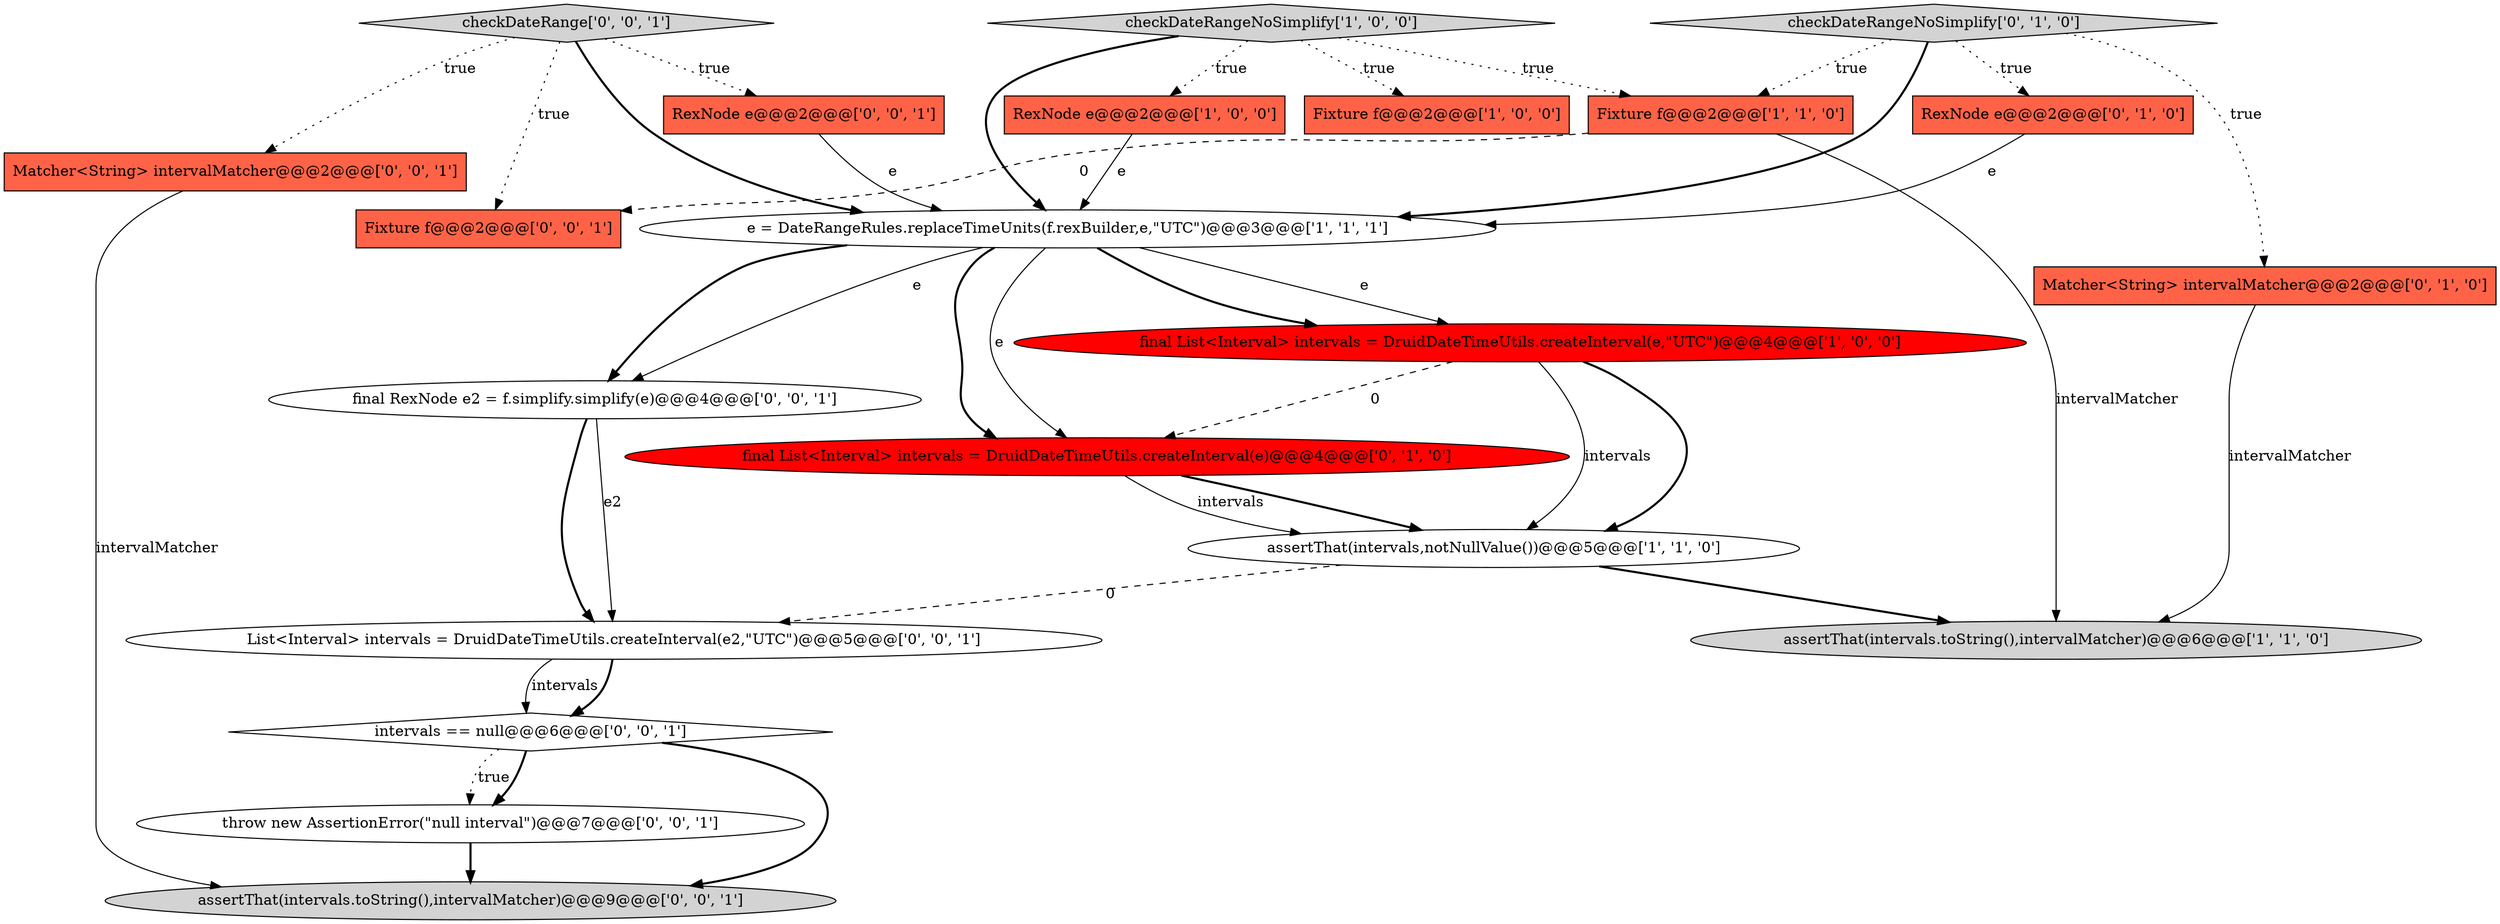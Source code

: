 digraph {
20 [style = filled, label = "final RexNode e2 = f.simplify.simplify(e)@@@4@@@['0', '0', '1']", fillcolor = white, shape = ellipse image = "AAA0AAABBB3BBB"];
13 [style = filled, label = "Matcher<String> intervalMatcher@@@2@@@['0', '0', '1']", fillcolor = tomato, shape = box image = "AAA0AAABBB3BBB"];
18 [style = filled, label = "checkDateRange['0', '0', '1']", fillcolor = lightgray, shape = diamond image = "AAA0AAABBB3BBB"];
19 [style = filled, label = "Fixture f@@@2@@@['0', '0', '1']", fillcolor = tomato, shape = box image = "AAA0AAABBB3BBB"];
12 [style = filled, label = "RexNode e@@@2@@@['0', '0', '1']", fillcolor = tomato, shape = box image = "AAA0AAABBB3BBB"];
2 [style = filled, label = "e = DateRangeRules.replaceTimeUnits(f.rexBuilder,e,\"UTC\")@@@3@@@['1', '1', '1']", fillcolor = white, shape = ellipse image = "AAA0AAABBB1BBB"];
8 [style = filled, label = "RexNode e@@@2@@@['0', '1', '0']", fillcolor = tomato, shape = box image = "AAA0AAABBB2BBB"];
9 [style = filled, label = "Matcher<String> intervalMatcher@@@2@@@['0', '1', '0']", fillcolor = tomato, shape = box image = "AAA0AAABBB2BBB"];
6 [style = filled, label = "checkDateRangeNoSimplify['1', '0', '0']", fillcolor = lightgray, shape = diamond image = "AAA0AAABBB1BBB"];
10 [style = filled, label = "final List<Interval> intervals = DruidDateTimeUtils.createInterval(e)@@@4@@@['0', '1', '0']", fillcolor = red, shape = ellipse image = "AAA1AAABBB2BBB"];
1 [style = filled, label = "final List<Interval> intervals = DruidDateTimeUtils.createInterval(e,\"UTC\")@@@4@@@['1', '0', '0']", fillcolor = red, shape = ellipse image = "AAA1AAABBB1BBB"];
16 [style = filled, label = "assertThat(intervals.toString(),intervalMatcher)@@@9@@@['0', '0', '1']", fillcolor = lightgray, shape = ellipse image = "AAA0AAABBB3BBB"];
14 [style = filled, label = "intervals == null@@@6@@@['0', '0', '1']", fillcolor = white, shape = diamond image = "AAA0AAABBB3BBB"];
3 [style = filled, label = "RexNode e@@@2@@@['1', '0', '0']", fillcolor = tomato, shape = box image = "AAA0AAABBB1BBB"];
4 [style = filled, label = "assertThat(intervals.toString(),intervalMatcher)@@@6@@@['1', '1', '0']", fillcolor = lightgray, shape = ellipse image = "AAA0AAABBB1BBB"];
0 [style = filled, label = "Fixture f@@@2@@@['1', '0', '0']", fillcolor = tomato, shape = box image = "AAA0AAABBB1BBB"];
7 [style = filled, label = "assertThat(intervals,notNullValue())@@@5@@@['1', '1', '0']", fillcolor = white, shape = ellipse image = "AAA0AAABBB1BBB"];
11 [style = filled, label = "checkDateRangeNoSimplify['0', '1', '0']", fillcolor = lightgray, shape = diamond image = "AAA0AAABBB2BBB"];
15 [style = filled, label = "throw new AssertionError(\"null interval\")@@@7@@@['0', '0', '1']", fillcolor = white, shape = ellipse image = "AAA0AAABBB3BBB"];
5 [style = filled, label = "Fixture f@@@2@@@['1', '1', '0']", fillcolor = tomato, shape = box image = "AAA0AAABBB1BBB"];
17 [style = filled, label = "List<Interval> intervals = DruidDateTimeUtils.createInterval(e2,\"UTC\")@@@5@@@['0', '0', '1']", fillcolor = white, shape = ellipse image = "AAA0AAABBB3BBB"];
14->16 [style = bold, label=""];
17->14 [style = solid, label="intervals"];
2->20 [style = bold, label=""];
20->17 [style = bold, label=""];
2->1 [style = solid, label="e"];
7->17 [style = dashed, label="0"];
2->1 [style = bold, label=""];
18->19 [style = dotted, label="true"];
11->9 [style = dotted, label="true"];
11->5 [style = dotted, label="true"];
5->4 [style = solid, label="intervalMatcher"];
7->4 [style = bold, label=""];
20->17 [style = solid, label="e2"];
1->10 [style = dashed, label="0"];
18->2 [style = bold, label=""];
12->2 [style = solid, label="e"];
2->10 [style = bold, label=""];
15->16 [style = bold, label=""];
1->7 [style = bold, label=""];
10->7 [style = bold, label=""];
11->2 [style = bold, label=""];
6->2 [style = bold, label=""];
3->2 [style = solid, label="e"];
14->15 [style = dotted, label="true"];
18->12 [style = dotted, label="true"];
8->2 [style = solid, label="e"];
2->10 [style = solid, label="e"];
2->20 [style = solid, label="e"];
17->14 [style = bold, label=""];
10->7 [style = solid, label="intervals"];
11->8 [style = dotted, label="true"];
14->15 [style = bold, label=""];
6->0 [style = dotted, label="true"];
6->3 [style = dotted, label="true"];
13->16 [style = solid, label="intervalMatcher"];
5->19 [style = dashed, label="0"];
1->7 [style = solid, label="intervals"];
9->4 [style = solid, label="intervalMatcher"];
6->5 [style = dotted, label="true"];
18->13 [style = dotted, label="true"];
}

